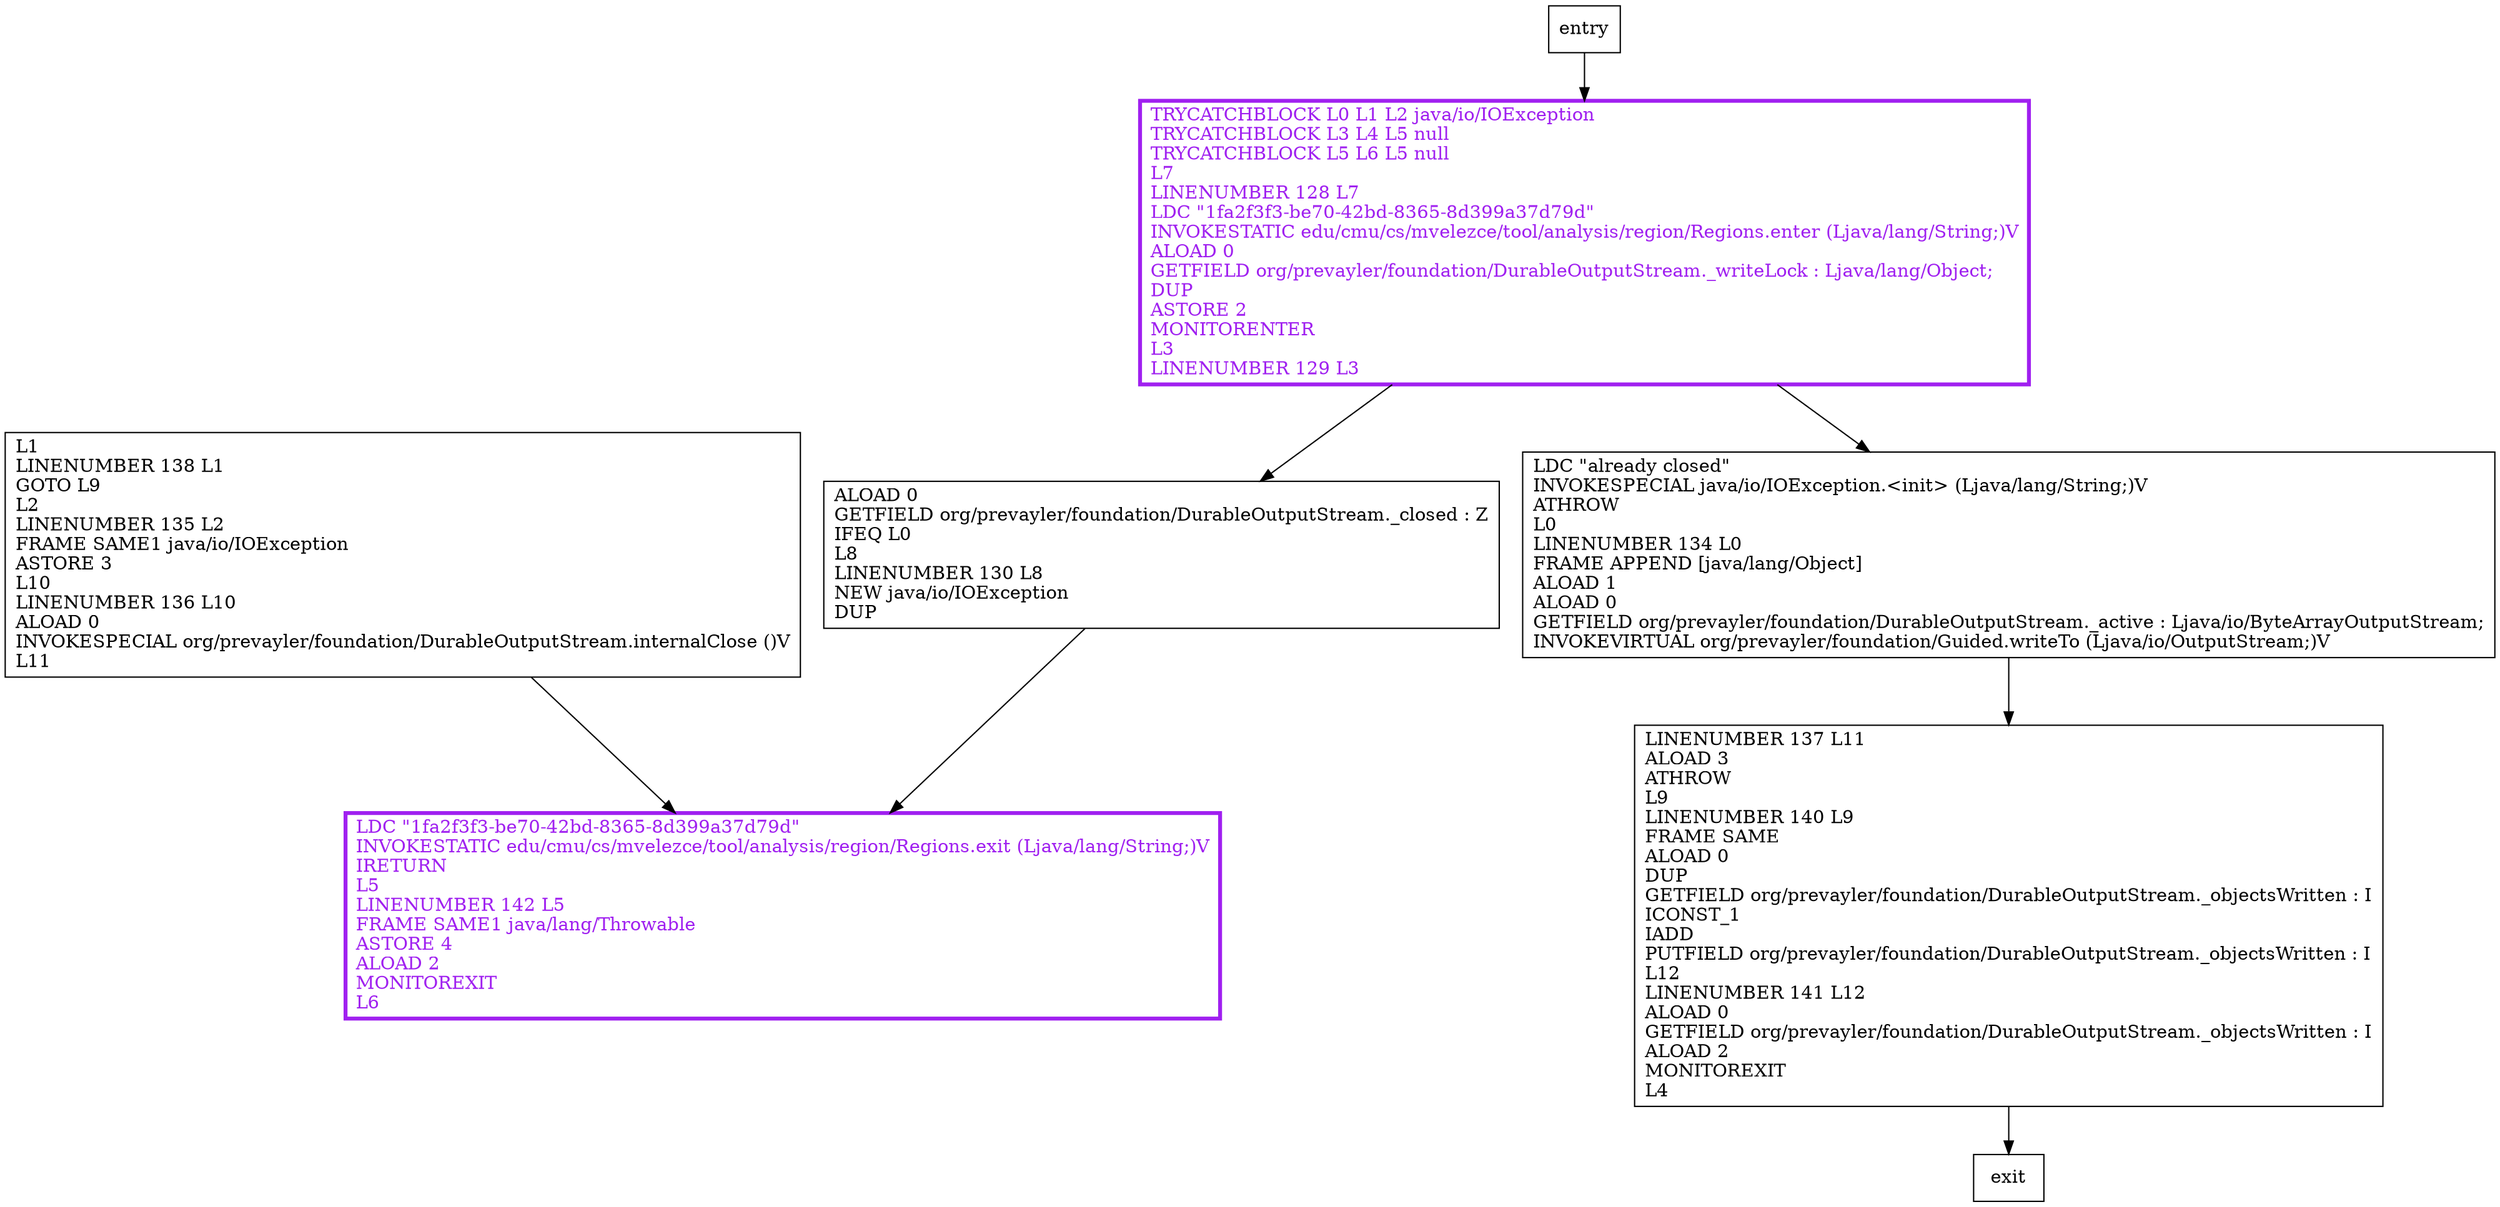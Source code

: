 digraph writeObject {
node [shape=record];
1607792885 [label="LINENUMBER 137 L11\lALOAD 3\lATHROW\lL9\lLINENUMBER 140 L9\lFRAME SAME\lALOAD 0\lDUP\lGETFIELD org/prevayler/foundation/DurableOutputStream._objectsWritten : I\lICONST_1\lIADD\lPUTFIELD org/prevayler/foundation/DurableOutputStream._objectsWritten : I\lL12\lLINENUMBER 141 L12\lALOAD 0\lGETFIELD org/prevayler/foundation/DurableOutputStream._objectsWritten : I\lALOAD 2\lMONITOREXIT\lL4\l"];
1728579441 [label="LDC \"already closed\"\lINVOKESPECIAL java/io/IOException.\<init\> (Ljava/lang/String;)V\lATHROW\lL0\lLINENUMBER 134 L0\lFRAME APPEND [java/lang/Object]\lALOAD 1\lALOAD 0\lGETFIELD org/prevayler/foundation/DurableOutputStream._active : Ljava/io/ByteArrayOutputStream;\lINVOKEVIRTUAL org/prevayler/foundation/Guided.writeTo (Ljava/io/OutputStream;)V\l"];
1768792843 [label="L1\lLINENUMBER 138 L1\lGOTO L9\lL2\lLINENUMBER 135 L2\lFRAME SAME1 java/io/IOException\lASTORE 3\lL10\lLINENUMBER 136 L10\lALOAD 0\lINVOKESPECIAL org/prevayler/foundation/DurableOutputStream.internalClose ()V\lL11\l"];
1316557528 [label="LDC \"1fa2f3f3-be70-42bd-8365-8d399a37d79d\"\lINVOKESTATIC edu/cmu/cs/mvelezce/tool/analysis/region/Regions.exit (Ljava/lang/String;)V\lIRETURN\lL5\lLINENUMBER 142 L5\lFRAME SAME1 java/lang/Throwable\lASTORE 4\lALOAD 2\lMONITOREXIT\lL6\l"];
1926096844 [label="ALOAD 0\lGETFIELD org/prevayler/foundation/DurableOutputStream._closed : Z\lIFEQ L0\lL8\lLINENUMBER 130 L8\lNEW java/io/IOException\lDUP\l"];
515184459 [label="TRYCATCHBLOCK L0 L1 L2 java/io/IOException\lTRYCATCHBLOCK L3 L4 L5 null\lTRYCATCHBLOCK L5 L6 L5 null\lL7\lLINENUMBER 128 L7\lLDC \"1fa2f3f3-be70-42bd-8365-8d399a37d79d\"\lINVOKESTATIC edu/cmu/cs/mvelezce/tool/analysis/region/Regions.enter (Ljava/lang/String;)V\lALOAD 0\lGETFIELD org/prevayler/foundation/DurableOutputStream._writeLock : Ljava/lang/Object;\lDUP\lASTORE 2\lMONITORENTER\lL3\lLINENUMBER 129 L3\l"];
entry;
exit;
entry -> 515184459;
1607792885 -> exit;
1728579441 -> 1607792885;
1768792843 -> 1316557528;
1926096844 -> 1316557528;
515184459 -> 1728579441;
515184459 -> 1926096844;
1316557528[fontcolor="purple", penwidth=3, color="purple"];
515184459[fontcolor="purple", penwidth=3, color="purple"];
}
